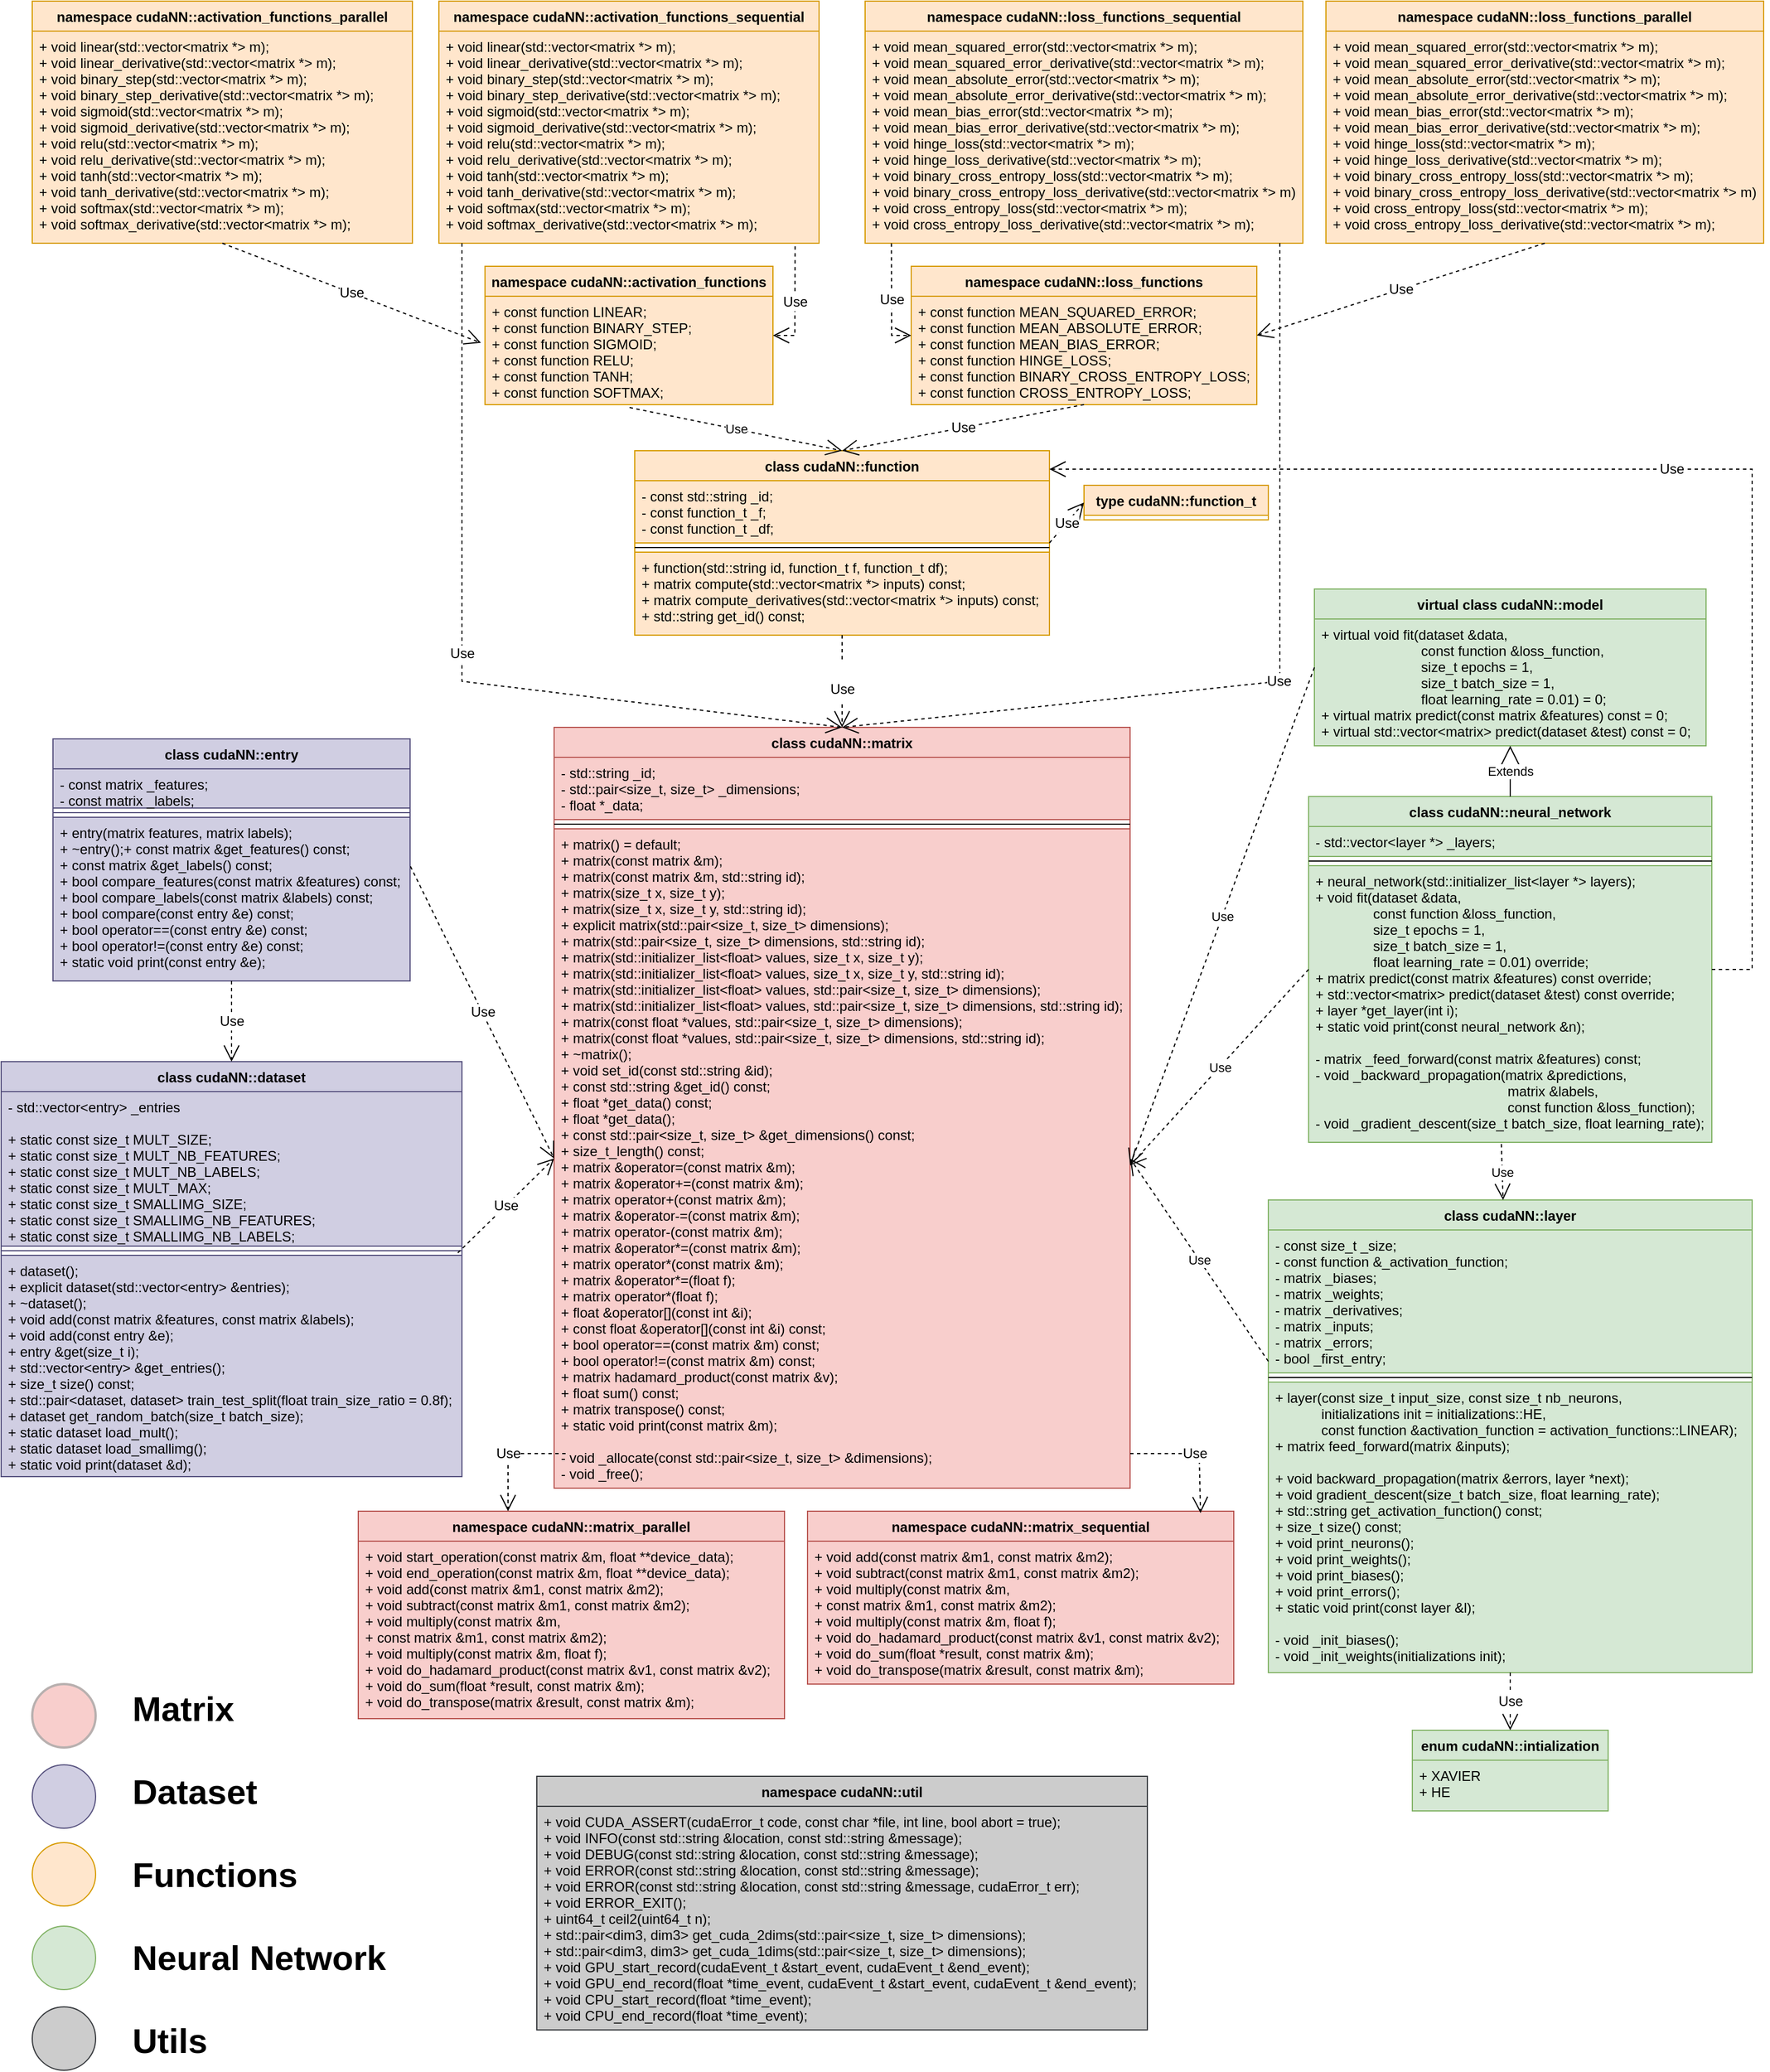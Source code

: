 <mxfile version="16.6.1" type="device"><diagram id="lW9xY2xVOV6UaGJM4TtB" name="Page-1"><mxGraphModel dx="2413" dy="2001" grid="1" gridSize="10" guides="1" tooltips="1" connect="1" arrows="1" fold="1" page="1" pageScale="1" pageWidth="827" pageHeight="1169" math="0" shadow="0"><root><mxCell id="0"/><mxCell id="1" parent="0"/><mxCell id="cubuI6TpVkCStN82LW3D-2" value="class cudaNN::matrix" style="swimlane;fontStyle=1;align=center;verticalAlign=top;childLayout=stackLayout;horizontal=1;startSize=26;horizontalStack=0;resizeParent=1;resizeParentMax=0;resizeLast=0;collapsible=1;marginBottom=0;fillColor=#f8cecc;strokeColor=#b85450;" parent="1" vertex="1"><mxGeometry x="40" y="360" width="500" height="660" as="geometry"/></mxCell><mxCell id="cubuI6TpVkCStN82LW3D-3" value="- std::string _id;&#10;- std::pair&lt;size_t, size_t&gt; _dimensions;&#10;- float *_data;" style="text;strokeColor=#b85450;fillColor=#f8cecc;align=left;verticalAlign=top;spacingLeft=4;spacingRight=4;overflow=hidden;rotatable=0;points=[[0,0.5],[1,0.5]];portConstraint=eastwest;" parent="cubuI6TpVkCStN82LW3D-2" vertex="1"><mxGeometry y="26" width="500" height="54" as="geometry"/></mxCell><mxCell id="cubuI6TpVkCStN82LW3D-4" value="" style="line;strokeWidth=1;fillColor=none;align=left;verticalAlign=middle;spacingTop=-1;spacingLeft=3;spacingRight=3;rotatable=0;labelPosition=right;points=[];portConstraint=eastwest;" parent="cubuI6TpVkCStN82LW3D-2" vertex="1"><mxGeometry y="80" width="500" height="8" as="geometry"/></mxCell><mxCell id="cubuI6TpVkCStN82LW3D-5" value="+ matrix() = default;&#10;+ matrix(const matrix &amp;m);&#10;+ matrix(const matrix &amp;m, std::string id);&#10;+ matrix(size_t x, size_t y);&#10;+ matrix(size_t x, size_t y, std::string id);&#10;+ explicit matrix(std::pair&lt;size_t, size_t&gt; dimensions);&#10;+ matrix(std::pair&lt;size_t, size_t&gt; dimensions, std::string id);&#10;+ matrix(std::initializer_list&lt;float&gt; values, size_t x, size_t y);&#10;+ matrix(std::initializer_list&lt;float&gt; values, size_t x, size_t y, std::string id);&#10;+ matrix(std::initializer_list&lt;float&gt; values, std::pair&lt;size_t, size_t&gt; dimensions);&#10;+ matrix(std::initializer_list&lt;float&gt; values, std::pair&lt;size_t, size_t&gt; dimensions, std::string id);&#10;+ matrix(const float *values, std::pair&lt;size_t, size_t&gt; dimensions);&#10;+ matrix(const float *values, std::pair&lt;size_t, size_t&gt; dimensions, std::string id);&#10;+ ~matrix();&#10;+ void set_id(const std::string &amp;id);&#10;+ const std::string &amp;get_id() const;&#10;+ float *get_data() const;&#10;+ float *get_data();&#10;+ const std::pair&lt;size_t, size_t&gt; &amp;get_dimensions() const;&#10;+ size_t_length() const;&#10;+ matrix &amp;operator=(const matrix &amp;m);&#10;+ matrix &amp;operator+=(const matrix &amp;m);&#10;+ matrix operator+(const matrix &amp;m);&#10;+ matrix &amp;operator-=(const matrix &amp;m);&#10;+ matrix operator-(const matrix &amp;m);&#10;+ matrix &amp;operator*=(const matrix &amp;m);&#10;+ matrix operator*(const matrix &amp;m);&#10;+ matrix &amp;operator*=(float f);&#10;+ matrix operator*(float f);&#10;+ float &amp;operator[](const int &amp;i);&#10;+ const float &amp;operator[](const int &amp;i) const;&#10;+ bool operator==(const matrix &amp;m) const;&#10;+ bool operator!=(const matrix &amp;m) const;&#10;+ matrix hadamard_product(const matrix &amp;v);&#10;+ float sum() const;&#10;+ matrix transpose() const;&#10;+ static void print(const matrix &amp;m);&#10;&#10;- void _allocate(const std::pair&lt;size_t, size_t&gt; &amp;dimensions);&#10;- void _free();&#10;" style="text;strokeColor=#b85450;fillColor=#f8cecc;align=left;verticalAlign=top;spacingLeft=4;spacingRight=4;overflow=hidden;rotatable=0;points=[[0,0.5],[1,0.5]];portConstraint=eastwest;" parent="cubuI6TpVkCStN82LW3D-2" vertex="1"><mxGeometry y="88" width="500" height="572" as="geometry"/></mxCell><mxCell id="cubuI6TpVkCStN82LW3D-6" value="class cudaNN::entry" style="swimlane;fontStyle=1;align=center;verticalAlign=top;childLayout=stackLayout;horizontal=1;startSize=26;horizontalStack=0;resizeParent=1;resizeParentMax=0;resizeLast=0;collapsible=1;marginBottom=0;fillColor=#d0cee2;strokeColor=#56517e;" parent="1" vertex="1"><mxGeometry x="-395" y="370" width="310" height="210" as="geometry"/></mxCell><mxCell id="cubuI6TpVkCStN82LW3D-7" value="- const matrix _features;&#10;- const matrix _labels;" style="text;strokeColor=#56517e;fillColor=#d0cee2;align=left;verticalAlign=top;spacingLeft=4;spacingRight=4;overflow=hidden;rotatable=0;points=[[0,0.5],[1,0.5]];portConstraint=eastwest;" parent="cubuI6TpVkCStN82LW3D-6" vertex="1"><mxGeometry y="26" width="310" height="34" as="geometry"/></mxCell><mxCell id="cubuI6TpVkCStN82LW3D-8" value="" style="line;strokeWidth=1;fillColor=#d0cee2;align=left;verticalAlign=middle;spacingTop=-1;spacingLeft=3;spacingRight=3;rotatable=0;labelPosition=right;points=[];portConstraint=eastwest;strokeColor=#56517e;" parent="cubuI6TpVkCStN82LW3D-6" vertex="1"><mxGeometry y="60" width="310" height="8" as="geometry"/></mxCell><mxCell id="cubuI6TpVkCStN82LW3D-9" value="+ entry(matrix features, matrix labels);&#10;+ ~entry();+ const matrix &amp;get_features() const;&#10;+ const matrix &amp;get_labels() const;&#10;+ bool compare_features(const matrix &amp;features) const;&#10;+ bool compare_labels(const matrix &amp;labels) const;&#10;+ bool compare(const entry &amp;e) const;&#10;+ bool operator==(const entry &amp;e) const;&#10;+ bool operator!=(const entry &amp;e) const;&#10;+ static void print(const entry &amp;e);&#10;" style="text;strokeColor=#56517e;fillColor=#d0cee2;align=left;verticalAlign=top;spacingLeft=4;spacingRight=4;overflow=hidden;rotatable=0;points=[[0,0.5],[1,0.5]];portConstraint=eastwest;" parent="cubuI6TpVkCStN82LW3D-6" vertex="1"><mxGeometry y="68" width="310" height="142" as="geometry"/></mxCell><mxCell id="cubuI6TpVkCStN82LW3D-10" value="class cudaNN::dataset" style="swimlane;fontStyle=1;align=center;verticalAlign=top;childLayout=stackLayout;horizontal=1;startSize=26;horizontalStack=0;resizeParent=1;resizeParentMax=0;resizeLast=0;collapsible=1;marginBottom=0;fillColor=#d0cee2;strokeColor=#56517e;" parent="1" vertex="1"><mxGeometry x="-440" y="650" width="400" height="360" as="geometry"/></mxCell><mxCell id="cubuI6TpVkCStN82LW3D-11" value="- std::vector&lt;entry&gt; _entries&#10;&#10;+ static const size_t MULT_SIZE;&#10;+ static const size_t MULT_NB_FEATURES;&#10;+ static const size_t MULT_NB_LABELS;&#10;+ static const size_t MULT_MAX;&#10;+ static const size_t SMALLIMG_SIZE;&#10;+ static const size_t SMALLIMG_NB_FEATURES;&#10;+ static const size_t SMALLIMG_NB_LABELS;" style="text;strokeColor=#56517e;fillColor=#d0cee2;align=left;verticalAlign=top;spacingLeft=4;spacingRight=4;overflow=hidden;rotatable=0;points=[[0,0.5],[1,0.5]];portConstraint=eastwest;" parent="cubuI6TpVkCStN82LW3D-10" vertex="1"><mxGeometry y="26" width="400" height="134" as="geometry"/></mxCell><mxCell id="cubuI6TpVkCStN82LW3D-12" value="" style="line;strokeWidth=1;fillColor=#d0cee2;align=left;verticalAlign=middle;spacingTop=-1;spacingLeft=3;spacingRight=3;rotatable=0;labelPosition=right;points=[];portConstraint=eastwest;strokeColor=#56517e;" parent="cubuI6TpVkCStN82LW3D-10" vertex="1"><mxGeometry y="160" width="400" height="8" as="geometry"/></mxCell><mxCell id="cubuI6TpVkCStN82LW3D-13" value="+ dataset();&#10;+ explicit dataset(std::vector&lt;entry&gt; &amp;entries);&#10;+ ~dataset();&#10;+ void add(const matrix &amp;features, const matrix &amp;labels);&#10;+ void add(const entry &amp;e);&#10;+ entry &amp;get(size_t i);&#10;+ std::vector&lt;entry&gt; &amp;get_entries();&#10;+ size_t size() const;&#10;+ std::pair&lt;dataset, dataset&gt; train_test_split(float train_size_ratio = 0.8f);&#10;+ dataset get_random_batch(size_t batch_size);&#10;+ static dataset load_mult();&#10;+ static dataset load_smallimg();&#10;+ static void print(dataset &amp;d);" style="text;strokeColor=#56517e;fillColor=#d0cee2;align=left;verticalAlign=top;spacingLeft=4;spacingRight=4;overflow=hidden;rotatable=0;points=[[0,0.5],[1,0.5]];portConstraint=eastwest;" parent="cubuI6TpVkCStN82LW3D-10" vertex="1"><mxGeometry y="168" width="400" height="192" as="geometry"/></mxCell><mxCell id="cubuI6TpVkCStN82LW3D-21" value="namespace cudaNN::matrix_parallel" style="swimlane;fontStyle=1;align=center;verticalAlign=top;childLayout=stackLayout;horizontal=1;startSize=26;horizontalStack=0;resizeParent=1;resizeParentMax=0;resizeLast=0;collapsible=1;marginBottom=0;fillColor=#f8cecc;strokeColor=#b85450;" parent="1" vertex="1"><mxGeometry x="-130" y="1040" width="370" height="180" as="geometry"/></mxCell><mxCell id="cubuI6TpVkCStN82LW3D-24" value="+ void start_operation(const matrix &amp;m, float **device_data);&#10;+ void end_operation(const matrix &amp;m, float **device_data);&#10;+ void add(const matrix &amp;m1, const matrix &amp;m2);&#10;+ void subtract(const matrix &amp;m1, const matrix &amp;m2);&#10;+ void multiply(const matrix &amp;m,&#10;+ const matrix &amp;m1, const matrix &amp;m2);&#10;+ void multiply(const matrix &amp;m, float f);&#10;+ void do_hadamard_product(const matrix &amp;v1, const matrix &amp;v2);&#10;+ void do_sum(float *result, const matrix &amp;m);&#10;+ void do_transpose(matrix &amp;result, const matrix &amp;m);" style="text;strokeColor=#b85450;fillColor=#f8cecc;align=left;verticalAlign=top;spacingLeft=4;spacingRight=4;overflow=hidden;rotatable=0;points=[[0,0.5],[1,0.5]];portConstraint=eastwest;" parent="cubuI6TpVkCStN82LW3D-21" vertex="1"><mxGeometry y="26" width="370" height="154" as="geometry"/></mxCell><mxCell id="cubuI6TpVkCStN82LW3D-25" value="namespace cudaNN::matrix_sequential" style="swimlane;fontStyle=1;align=center;verticalAlign=top;childLayout=stackLayout;horizontal=1;startSize=26;horizontalStack=0;resizeParent=1;resizeParentMax=0;resizeLast=0;collapsible=1;marginBottom=0;fillColor=#f8cecc;strokeColor=#b85450;" parent="1" vertex="1"><mxGeometry x="260" y="1040" width="370" height="150" as="geometry"/></mxCell><mxCell id="cubuI6TpVkCStN82LW3D-26" value="+ void add(const matrix &amp;m1, const matrix &amp;m2);&#10;+ void subtract(const matrix &amp;m1, const matrix &amp;m2);&#10;+ void multiply(const matrix &amp;m,&#10;+ const matrix &amp;m1, const matrix &amp;m2);&#10;+ void multiply(const matrix &amp;m, float f);&#10;+ void do_hadamard_product(const matrix &amp;v1, const matrix &amp;v2);&#10;+ void do_sum(float *result, const matrix &amp;m);&#10;+ void do_transpose(matrix &amp;result, const matrix &amp;m);" style="text;strokeColor=#b85450;fillColor=#f8cecc;align=left;verticalAlign=top;spacingLeft=4;spacingRight=4;overflow=hidden;rotatable=0;points=[[0,0.5],[1,0.5]];portConstraint=eastwest;" parent="cubuI6TpVkCStN82LW3D-25" vertex="1"><mxGeometry y="26" width="370" height="124" as="geometry"/></mxCell><mxCell id="cubuI6TpVkCStN82LW3D-30" value="class cudaNN::function" style="swimlane;fontStyle=1;align=center;verticalAlign=top;childLayout=stackLayout;horizontal=1;startSize=26;horizontalStack=0;resizeParent=1;resizeParentMax=0;resizeLast=0;collapsible=1;marginBottom=0;fillColor=#ffe6cc;strokeColor=#d79b00;" parent="1" vertex="1"><mxGeometry x="110" y="120" width="360" height="160" as="geometry"/></mxCell><mxCell id="cubuI6TpVkCStN82LW3D-31" value="- const std::string _id;&#10;- const function_t _f;&#10;- const function_t _df;" style="text;strokeColor=#d79b00;fillColor=#ffe6cc;align=left;verticalAlign=top;spacingLeft=4;spacingRight=4;overflow=hidden;rotatable=0;points=[[0,0.5],[1,0.5]];portConstraint=eastwest;" parent="cubuI6TpVkCStN82LW3D-30" vertex="1"><mxGeometry y="26" width="360" height="54" as="geometry"/></mxCell><mxCell id="cubuI6TpVkCStN82LW3D-32" value="" style="line;strokeWidth=1;fillColor=none;align=left;verticalAlign=middle;spacingTop=-1;spacingLeft=3;spacingRight=3;rotatable=0;labelPosition=right;points=[];portConstraint=eastwest;" parent="cubuI6TpVkCStN82LW3D-30" vertex="1"><mxGeometry y="80" width="360" height="8" as="geometry"/></mxCell><mxCell id="cubuI6TpVkCStN82LW3D-33" value="+ function(std::string id, function_t f, function_t df);&#10;+ matrix compute(std::vector&lt;matrix *&gt; inputs) const;&#10;+ matrix compute_derivatives(std::vector&lt;matrix *&gt; inputs) const;&#10;+ std::string get_id() const;&#10;" style="text;strokeColor=#d79b00;fillColor=#ffe6cc;align=left;verticalAlign=top;spacingLeft=4;spacingRight=4;overflow=hidden;rotatable=0;points=[[0,0.5],[1,0.5]];portConstraint=eastwest;" parent="cubuI6TpVkCStN82LW3D-30" vertex="1"><mxGeometry y="88" width="360" height="72" as="geometry"/></mxCell><mxCell id="cubuI6TpVkCStN82LW3D-34" value="type cudaNN::function_t" style="swimlane;fontStyle=1;align=center;verticalAlign=top;childLayout=stackLayout;horizontal=1;startSize=26;horizontalStack=0;resizeParent=1;resizeParentMax=0;resizeLast=0;collapsible=1;marginBottom=0;fillColor=#ffe6cc;strokeColor=#d79b00;" parent="1" vertex="1"><mxGeometry x="500" y="150" width="160" height="30" as="geometry"/></mxCell><mxCell id="cubuI6TpVkCStN82LW3D-39" value="namespace cudaNN::loss_functions" style="swimlane;fontStyle=1;align=center;verticalAlign=top;childLayout=stackLayout;horizontal=1;startSize=26;horizontalStack=0;resizeParent=1;resizeParentMax=0;resizeLast=0;collapsible=1;marginBottom=0;fillColor=#ffe6cc;strokeColor=#d79b00;" parent="1" vertex="1"><mxGeometry x="350" y="-40" width="300" height="120" as="geometry"/></mxCell><mxCell id="cubuI6TpVkCStN82LW3D-42" value="+ const function MEAN_SQUARED_ERROR;&#10;+ const function MEAN_ABSOLUTE_ERROR;&#10;+ const function MEAN_BIAS_ERROR;&#10;+ const function HINGE_LOSS;&#10;+ const function BINARY_CROSS_ENTROPY_LOSS;&#10;+ const function CROSS_ENTROPY_LOSS;" style="text;strokeColor=#d79b00;fillColor=#ffe6cc;align=left;verticalAlign=top;spacingLeft=4;spacingRight=4;overflow=hidden;rotatable=0;points=[[0,0.5],[1,0.5]];portConstraint=eastwest;" parent="cubuI6TpVkCStN82LW3D-39" vertex="1"><mxGeometry y="26" width="300" height="94" as="geometry"/></mxCell><mxCell id="cubuI6TpVkCStN82LW3D-43" value="namespace cudaNN::loss_functions_sequential" style="swimlane;fontStyle=1;align=center;verticalAlign=top;childLayout=stackLayout;horizontal=1;startSize=26;horizontalStack=0;resizeParent=1;resizeParentMax=0;resizeLast=0;collapsible=1;marginBottom=0;fillColor=#ffe6cc;strokeColor=#d79b00;" parent="1" vertex="1"><mxGeometry x="310" y="-270" width="380" height="210" as="geometry"/></mxCell><mxCell id="cubuI6TpVkCStN82LW3D-44" value="+ void mean_squared_error(std::vector&lt;matrix *&gt; m);&#10;+ void mean_squared_error_derivative(std::vector&lt;matrix *&gt; m);&#10;+ void mean_absolute_error(std::vector&lt;matrix *&gt; m);&#10;+ void mean_absolute_error_derivative(std::vector&lt;matrix *&gt; m);&#10;+ void mean_bias_error(std::vector&lt;matrix *&gt; m);&#10;+ void mean_bias_error_derivative(std::vector&lt;matrix *&gt; m);&#10;+ void hinge_loss(std::vector&lt;matrix *&gt; m);&#10;+ void hinge_loss_derivative(std::vector&lt;matrix *&gt; m);&#10;+ void binary_cross_entropy_loss(std::vector&lt;matrix *&gt; m);&#10;+ void binary_cross_entropy_loss_derivative(std::vector&lt;matrix *&gt; m);&#10;+ void cross_entropy_loss(std::vector&lt;matrix *&gt; m);&#10;+ void cross_entropy_loss_derivative(std::vector&lt;matrix *&gt; m);" style="text;strokeColor=#d79b00;fillColor=#ffe6cc;align=left;verticalAlign=top;spacingLeft=4;spacingRight=4;overflow=hidden;rotatable=0;points=[[0,0.5],[1,0.5]];portConstraint=eastwest;" parent="cubuI6TpVkCStN82LW3D-43" vertex="1"><mxGeometry y="26" width="380" height="184" as="geometry"/></mxCell><mxCell id="cubuI6TpVkCStN82LW3D-45" value="namespace cudaNN::loss_functions_parallel" style="swimlane;fontStyle=1;align=center;verticalAlign=top;childLayout=stackLayout;horizontal=1;startSize=26;horizontalStack=0;resizeParent=1;resizeParentMax=0;resizeLast=0;collapsible=1;marginBottom=0;fillColor=#ffe6cc;strokeColor=#d79b00;" parent="1" vertex="1"><mxGeometry x="710" y="-270" width="380" height="210" as="geometry"/></mxCell><mxCell id="cubuI6TpVkCStN82LW3D-46" value="+ void mean_squared_error(std::vector&lt;matrix *&gt; m);&#10;+ void mean_squared_error_derivative(std::vector&lt;matrix *&gt; m);&#10;+ void mean_absolute_error(std::vector&lt;matrix *&gt; m);&#10;+ void mean_absolute_error_derivative(std::vector&lt;matrix *&gt; m);&#10;+ void mean_bias_error(std::vector&lt;matrix *&gt; m);&#10;+ void mean_bias_error_derivative(std::vector&lt;matrix *&gt; m);&#10;+ void hinge_loss(std::vector&lt;matrix *&gt; m);&#10;+ void hinge_loss_derivative(std::vector&lt;matrix *&gt; m);&#10;+ void binary_cross_entropy_loss(std::vector&lt;matrix *&gt; m);&#10;+ void binary_cross_entropy_loss_derivative(std::vector&lt;matrix *&gt; m);&#10;+ void cross_entropy_loss(std::vector&lt;matrix *&gt; m);&#10;+ void cross_entropy_loss_derivative(std::vector&lt;matrix *&gt; m);" style="text;strokeColor=#d79b00;fillColor=#ffe6cc;align=left;verticalAlign=top;spacingLeft=4;spacingRight=4;overflow=hidden;rotatable=0;points=[[0,0.5],[1,0.5]];portConstraint=eastwest;" parent="cubuI6TpVkCStN82LW3D-45" vertex="1"><mxGeometry y="26" width="380" height="184" as="geometry"/></mxCell><mxCell id="cubuI6TpVkCStN82LW3D-47" value="namespace cudaNN::activation_functions" style="swimlane;fontStyle=1;align=center;verticalAlign=top;childLayout=stackLayout;horizontal=1;startSize=26;horizontalStack=0;resizeParent=1;resizeParentMax=0;resizeLast=0;collapsible=1;marginBottom=0;fillColor=#ffe6cc;strokeColor=#d79b00;" parent="1" vertex="1"><mxGeometry x="-20" y="-40" width="250" height="120" as="geometry"/></mxCell><mxCell id="cubuI6TpVkCStN82LW3D-50" value="+ const function LINEAR;&#10;+ const function BINARY_STEP;&#10;+ const function SIGMOID;&#10;+ const function RELU;&#10;+ const function TANH;&#10;+ const function SOFTMAX;" style="text;strokeColor=#d79b00;fillColor=#ffe6cc;align=left;verticalAlign=top;spacingLeft=4;spacingRight=4;overflow=hidden;rotatable=0;points=[[0,0.5],[1,0.5]];portConstraint=eastwest;" parent="cubuI6TpVkCStN82LW3D-47" vertex="1"><mxGeometry y="26" width="250" height="94" as="geometry"/></mxCell><mxCell id="cubuI6TpVkCStN82LW3D-55" value="namespace cudaNN::activation_functions_sequential" style="swimlane;fontStyle=1;align=center;verticalAlign=top;childLayout=stackLayout;horizontal=1;startSize=26;horizontalStack=0;resizeParent=1;resizeParentMax=0;resizeLast=0;collapsible=1;marginBottom=0;fillColor=#ffe6cc;strokeColor=#d79b00;" parent="1" vertex="1"><mxGeometry x="-60" y="-270" width="330" height="210" as="geometry"/></mxCell><mxCell id="cubuI6TpVkCStN82LW3D-56" value="+ void linear(std::vector&lt;matrix *&gt; m);&#10;+ void linear_derivative(std::vector&lt;matrix *&gt; m);&#10;+ void binary_step(std::vector&lt;matrix *&gt; m);&#10;+ void binary_step_derivative(std::vector&lt;matrix *&gt; m);&#10;+ void sigmoid(std::vector&lt;matrix *&gt; m);&#10;+ void sigmoid_derivative(std::vector&lt;matrix *&gt; m);&#10;+ void relu(std::vector&lt;matrix *&gt; m);&#10;+ void relu_derivative(std::vector&lt;matrix *&gt; m);&#10;+ void tanh(std::vector&lt;matrix *&gt; m);&#10;+ void tanh_derivative(std::vector&lt;matrix *&gt; m);&#10;+ void softmax(std::vector&lt;matrix *&gt; m);&#10;+ void softmax_derivative(std::vector&lt;matrix *&gt; m);" style="text;strokeColor=#d79b00;fillColor=#ffe6cc;align=left;verticalAlign=top;spacingLeft=4;spacingRight=4;overflow=hidden;rotatable=0;points=[[0,0.5],[1,0.5]];portConstraint=eastwest;" parent="cubuI6TpVkCStN82LW3D-55" vertex="1"><mxGeometry y="26" width="330" height="184" as="geometry"/></mxCell><mxCell id="cubuI6TpVkCStN82LW3D-57" value="namespace cudaNN::activation_functions_parallel" style="swimlane;fontStyle=1;align=center;verticalAlign=top;childLayout=stackLayout;horizontal=1;startSize=26;horizontalStack=0;resizeParent=1;resizeParentMax=0;resizeLast=0;collapsible=1;marginBottom=0;fillColor=#ffe6cc;strokeColor=#d79b00;" parent="1" vertex="1"><mxGeometry x="-413" y="-270" width="330" height="210" as="geometry"/></mxCell><mxCell id="cubuI6TpVkCStN82LW3D-58" value="+ void linear(std::vector&lt;matrix *&gt; m);&#10;+ void linear_derivative(std::vector&lt;matrix *&gt; m);&#10;+ void binary_step(std::vector&lt;matrix *&gt; m);&#10;+ void binary_step_derivative(std::vector&lt;matrix *&gt; m);&#10;+ void sigmoid(std::vector&lt;matrix *&gt; m);&#10;+ void sigmoid_derivative(std::vector&lt;matrix *&gt; m);&#10;+ void relu(std::vector&lt;matrix *&gt; m);&#10;+ void relu_derivative(std::vector&lt;matrix *&gt; m);&#10;+ void tanh(std::vector&lt;matrix *&gt; m);&#10;+ void tanh_derivative(std::vector&lt;matrix *&gt; m);&#10;+ void softmax(std::vector&lt;matrix *&gt; m);&#10;+ void softmax_derivative(std::vector&lt;matrix *&gt; m);" style="text;strokeColor=#d79b00;fillColor=#ffe6cc;align=left;verticalAlign=top;spacingLeft=4;spacingRight=4;overflow=hidden;rotatable=0;points=[[0,0.5],[1,0.5]];portConstraint=eastwest;" parent="cubuI6TpVkCStN82LW3D-57" vertex="1"><mxGeometry y="26" width="330" height="184" as="geometry"/></mxCell><mxCell id="cubuI6TpVkCStN82LW3D-59" value="virtual class cudaNN::model" style="swimlane;fontStyle=1;align=center;verticalAlign=top;childLayout=stackLayout;horizontal=1;startSize=26;horizontalStack=0;resizeParent=1;resizeParentMax=0;resizeLast=0;collapsible=1;marginBottom=0;fillColor=#d5e8d4;strokeColor=#82b366;" parent="1" vertex="1"><mxGeometry x="700" y="240" width="340" height="136" as="geometry"/></mxCell><mxCell id="cubuI6TpVkCStN82LW3D-62" value="+ virtual void fit(dataset &amp;data,&#10;                          const function &amp;loss_function,&#10;                          size_t epochs = 1,&#10;                          size_t batch_size = 1,&#10;                          float learning_rate = 0.01) = 0;&#10;+ virtual matrix predict(const matrix &amp;features) const = 0;&#10;+ virtual std::vector&lt;matrix&gt; predict(dataset &amp;test) const = 0;" style="text;strokeColor=#82b366;fillColor=#d5e8d4;align=left;verticalAlign=top;spacingLeft=4;spacingRight=4;overflow=hidden;rotatable=0;points=[[0,0.5],[1,0.5]];portConstraint=eastwest;" parent="cubuI6TpVkCStN82LW3D-59" vertex="1"><mxGeometry y="26" width="340" height="110" as="geometry"/></mxCell><mxCell id="cubuI6TpVkCStN82LW3D-63" value="class cudaNN::neural_network" style="swimlane;fontStyle=1;align=center;verticalAlign=top;childLayout=stackLayout;horizontal=1;startSize=26;horizontalStack=0;resizeParent=1;resizeParentMax=0;resizeLast=0;collapsible=1;marginBottom=0;fillColor=#d5e8d4;strokeColor=#82b366;" parent="1" vertex="1"><mxGeometry x="695" y="420" width="350" height="300" as="geometry"/></mxCell><mxCell id="cubuI6TpVkCStN82LW3D-64" value="- std::vector&lt;layer *&gt; _layers;" style="text;strokeColor=#82b366;fillColor=#d5e8d4;align=left;verticalAlign=top;spacingLeft=4;spacingRight=4;overflow=hidden;rotatable=0;points=[[0,0.5],[1,0.5]];portConstraint=eastwest;" parent="cubuI6TpVkCStN82LW3D-63" vertex="1"><mxGeometry y="26" width="350" height="26" as="geometry"/></mxCell><mxCell id="cubuI6TpVkCStN82LW3D-65" value="" style="line;strokeWidth=1;fillColor=none;align=left;verticalAlign=middle;spacingTop=-1;spacingLeft=3;spacingRight=3;rotatable=0;labelPosition=right;points=[];portConstraint=eastwest;" parent="cubuI6TpVkCStN82LW3D-63" vertex="1"><mxGeometry y="52" width="350" height="8" as="geometry"/></mxCell><mxCell id="cubuI6TpVkCStN82LW3D-66" value="+ neural_network(std::initializer_list&lt;layer *&gt; layers);&#10;+ void fit(dataset &amp;data,&#10;               const function &amp;loss_function,&#10;               size_t epochs = 1,&#10;               size_t batch_size = 1,&#10;               float learning_rate = 0.01) override;&#10;+ matrix predict(const matrix &amp;features) const override;&#10;+ std::vector&lt;matrix&gt; predict(dataset &amp;test) const override;&#10;+ layer *get_layer(int i);&#10;+ static void print(const neural_network &amp;n);&#10;&#10;- matrix _feed_forward(const matrix &amp;features) const;&#10;- void _backward_propagation(matrix &amp;predictions,&#10;                                                  matrix &amp;labels,&#10;                                                  const function &amp;loss_function);&#10;- void _gradient_descent(size_t batch_size, float learning_rate);&#10;&#10;" style="text;strokeColor=#82b366;fillColor=#d5e8d4;align=left;verticalAlign=top;spacingLeft=4;spacingRight=4;overflow=hidden;rotatable=0;points=[[0,0.5],[1,0.5]];portConstraint=eastwest;" parent="cubuI6TpVkCStN82LW3D-63" vertex="1"><mxGeometry y="60" width="350" height="240" as="geometry"/></mxCell><mxCell id="cubuI6TpVkCStN82LW3D-67" value="enum cudaNN::intialization" style="swimlane;fontStyle=1;align=center;verticalAlign=top;childLayout=stackLayout;horizontal=1;startSize=26;horizontalStack=0;resizeParent=1;resizeParentMax=0;resizeLast=0;collapsible=1;marginBottom=0;fillColor=#d5e8d4;strokeColor=#82b366;" parent="1" vertex="1"><mxGeometry x="785" y="1230" width="170" height="70" as="geometry"/></mxCell><mxCell id="cubuI6TpVkCStN82LW3D-68" value="+ XAVIER&#10;+ HE" style="text;strokeColor=#82b366;fillColor=#d5e8d4;align=left;verticalAlign=top;spacingLeft=4;spacingRight=4;overflow=hidden;rotatable=0;points=[[0,0.5],[1,0.5]];portConstraint=eastwest;" parent="cubuI6TpVkCStN82LW3D-67" vertex="1"><mxGeometry y="26" width="170" height="44" as="geometry"/></mxCell><mxCell id="cubuI6TpVkCStN82LW3D-71" value="class cudaNN::layer" style="swimlane;fontStyle=1;align=center;verticalAlign=top;childLayout=stackLayout;horizontal=1;startSize=26;horizontalStack=0;resizeParent=1;resizeParentMax=0;resizeLast=0;collapsible=1;marginBottom=0;fillColor=#d5e8d4;strokeColor=#82b366;" parent="1" vertex="1"><mxGeometry x="660" y="770" width="420" height="410" as="geometry"/></mxCell><mxCell id="cubuI6TpVkCStN82LW3D-72" value="- const size_t _size;&#10;- const function &amp;_activation_function;&#10;- matrix _biases;&#10;- matrix _weights;&#10;- matrix _derivatives;&#10;- matrix _inputs;&#10;- matrix _errors;&#10;- bool _first_entry;" style="text;strokeColor=#82b366;fillColor=#d5e8d4;align=left;verticalAlign=top;spacingLeft=4;spacingRight=4;overflow=hidden;rotatable=0;points=[[0,0.5],[1,0.5]];portConstraint=eastwest;" parent="cubuI6TpVkCStN82LW3D-71" vertex="1"><mxGeometry y="26" width="420" height="124" as="geometry"/></mxCell><mxCell id="cubuI6TpVkCStN82LW3D-73" value="" style="line;strokeWidth=1;fillColor=none;align=left;verticalAlign=middle;spacingTop=-1;spacingLeft=3;spacingRight=3;rotatable=0;labelPosition=right;points=[];portConstraint=eastwest;" parent="cubuI6TpVkCStN82LW3D-71" vertex="1"><mxGeometry y="150" width="420" height="8" as="geometry"/></mxCell><mxCell id="cubuI6TpVkCStN82LW3D-74" value="+ layer(const size_t input_size, const size_t nb_neurons,&#10;            initializations init = initializations::HE,&#10;            const function &amp;activation_function = activation_functions::LINEAR);&#10;+ matrix feed_forward(matrix &amp;inputs);&#10;&#10;+ void backward_propagation(matrix &amp;errors, layer *next);&#10;+ void gradient_descent(size_t batch_size, float learning_rate);&#10;+ std::string get_activation_function() const;&#10;+ size_t size() const;&#10;+ void print_neurons();&#10;+ void print_weights();&#10;+ void print_biases();&#10;+ void print_errors();&#10;+ static void print(const layer &amp;l);&#10;            &#10;- void _init_biases();&#10;- void _init_weights(initializations init);" style="text;strokeColor=#82b366;fillColor=#d5e8d4;align=left;verticalAlign=top;spacingLeft=4;spacingRight=4;overflow=hidden;rotatable=0;points=[[0,0.5],[1,0.5]];portConstraint=eastwest;" parent="cubuI6TpVkCStN82LW3D-71" vertex="1"><mxGeometry y="158" width="420" height="252" as="geometry"/></mxCell><mxCell id="cubuI6TpVkCStN82LW3D-75" value="namespace cudaNN::util" style="swimlane;fontStyle=1;align=center;verticalAlign=top;childLayout=stackLayout;horizontal=1;startSize=26;horizontalStack=0;resizeParent=1;resizeParentMax=0;resizeLast=0;collapsible=1;marginBottom=0;fillColor=#CCCCCC;strokeColor=#36393d;" parent="1" vertex="1"><mxGeometry x="25" y="1270" width="530" height="220" as="geometry"/></mxCell><mxCell id="cubuI6TpVkCStN82LW3D-78" value="+ void CUDA_ASSERT(cudaError_t code, const char *file, int line, bool abort = true);&#10;+ void INFO(const std::string &amp;location, const std::string &amp;message);&#10;+ void DEBUG(const std::string &amp;location, const std::string &amp;message);&#10;+ void ERROR(const std::string &amp;location, const std::string &amp;message);&#10;+ void ERROR(const std::string &amp;location, const std::string &amp;message, cudaError_t err);&#10;+ void ERROR_EXIT();&#10;+ uint64_t ceil2(uint64_t n);&#10;+ std::pair&lt;dim3, dim3&gt; get_cuda_2dims(std::pair&lt;size_t, size_t&gt; dimensions);&#10;+ std::pair&lt;dim3, dim3&gt; get_cuda_1dims(std::pair&lt;size_t, size_t&gt; dimensions);&#10;+ void GPU_start_record(cudaEvent_t &amp;start_event, cudaEvent_t &amp;end_event);&#10;+ void GPU_end_record(float *time_event, cudaEvent_t &amp;start_event, cudaEvent_t &amp;end_event);&#10;+ void CPU_start_record(float *time_event);&#10;+ void CPU_end_record(float *time_event);" style="text;strokeColor=#36393d;fillColor=#CCCCCC;align=left;verticalAlign=top;spacingLeft=4;spacingRight=4;overflow=hidden;rotatable=0;points=[[0,0.5],[1,0.5]];portConstraint=eastwest;" parent="cubuI6TpVkCStN82LW3D-75" vertex="1"><mxGeometry y="26" width="530" height="194" as="geometry"/></mxCell><mxCell id="cubuI6TpVkCStN82LW3D-85" value="Use" style="endArrow=open;endSize=12;dashed=1;html=1;rounded=0;exitX=0;exitY=0.5;exitDx=0;exitDy=0;" parent="1" source="cubuI6TpVkCStN82LW3D-59" edge="1"><mxGeometry width="160" relative="1" as="geometry"><mxPoint x="420" y="260" as="sourcePoint"/><mxPoint x="540" y="740" as="targetPoint"/></mxGeometry></mxCell><mxCell id="cubuI6TpVkCStN82LW3D-86" value="Use" style="endArrow=open;endSize=12;dashed=1;html=1;rounded=0;exitX=0;exitY=0.5;exitDx=0;exitDy=0;" parent="1" source="cubuI6TpVkCStN82LW3D-63" edge="1"><mxGeometry width="160" relative="1" as="geometry"><mxPoint x="1160" y="510" as="sourcePoint"/><mxPoint x="540" y="740" as="targetPoint"/></mxGeometry></mxCell><mxCell id="cubuI6TpVkCStN82LW3D-87" value="Use" style="endArrow=open;endSize=12;dashed=1;html=1;rounded=0;entryX=1;entryY=0.5;entryDx=0;entryDy=0;" parent="1" edge="1" target="cubuI6TpVkCStN82LW3D-5"><mxGeometry width="160" relative="1" as="geometry"><mxPoint x="660" y="910" as="sourcePoint"/><mxPoint x="570" y="810" as="targetPoint"/></mxGeometry></mxCell><mxCell id="cubuI6TpVkCStN82LW3D-89" value="Use" style="endArrow=open;endSize=12;dashed=1;html=1;rounded=0;exitX=0.478;exitY=1.006;exitDx=0;exitDy=0;exitPerimeter=0;" parent="1" source="cubuI6TpVkCStN82LW3D-66" target="cubuI6TpVkCStN82LW3D-71" edge="1"><mxGeometry width="160" relative="1" as="geometry"><mxPoint x="1100" y="630" as="sourcePoint"/><mxPoint x="1260" y="630" as="targetPoint"/></mxGeometry></mxCell><mxCell id="cubuI6TpVkCStN82LW3D-90" value="Extends" style="endArrow=block;endSize=16;endFill=0;html=1;rounded=0;exitX=0.5;exitY=0;exitDx=0;exitDy=0;" parent="1" source="cubuI6TpVkCStN82LW3D-63" edge="1" target="cubuI6TpVkCStN82LW3D-62"><mxGeometry width="160" relative="1" as="geometry"><mxPoint x="1030" y="580" as="sourcePoint"/><mxPoint x="830" y="490" as="targetPoint"/></mxGeometry></mxCell><mxCell id="cubuI6TpVkCStN82LW3D-92" value="Use" style="endArrow=open;endSize=12;dashed=1;html=1;rounded=0;exitX=0.502;exitY=1.027;exitDx=0;exitDy=0;exitPerimeter=0;entryX=0.5;entryY=0;entryDx=0;entryDy=0;fillColor=#ffe6cc;strokeColor=#000000;" parent="1" source="cubuI6TpVkCStN82LW3D-50" target="cubuI6TpVkCStN82LW3D-30" edge="1"><mxGeometry width="160" relative="1" as="geometry"><mxPoint x="510" y="50" as="sourcePoint"/><mxPoint x="670" y="50" as="targetPoint"/></mxGeometry></mxCell><mxCell id="C5JLOT-KFfH80smvqQWu-1" value="&lt;font style=&quot;font-size: 30px&quot;&gt;&lt;b&gt;Matrix&lt;br&gt;&lt;br&gt;Dataset&lt;br&gt;&lt;br&gt;Functions&lt;br&gt;&lt;br&gt;Neural Network&lt;br&gt;&lt;br&gt;Utils&lt;/b&gt;&lt;/font&gt;" style="text;html=1;strokeColor=none;fillColor=none;align=left;verticalAlign=middle;whiteSpace=wrap;rounded=0;fontSize=16;" vertex="1" parent="1"><mxGeometry x="-328" y="1250" width="353" height="210" as="geometry"/></mxCell><mxCell id="C5JLOT-KFfH80smvqQWu-2" value="" style="ellipse;whiteSpace=wrap;html=1;aspect=fixed;fontSize=30;fillColor=#f8cecc;strokeColor=#B8B0AF;strokeWidth=2;" vertex="1" parent="1"><mxGeometry x="-413" y="1190" width="55" height="55" as="geometry"/></mxCell><mxCell id="C5JLOT-KFfH80smvqQWu-3" value="" style="ellipse;whiteSpace=wrap;html=1;aspect=fixed;fontSize=30;fillColor=#d0cee2;strokeColor=#56517e;" vertex="1" parent="1"><mxGeometry x="-413" y="1260" width="55" height="55" as="geometry"/></mxCell><mxCell id="C5JLOT-KFfH80smvqQWu-4" value="" style="ellipse;whiteSpace=wrap;html=1;aspect=fixed;fontSize=30;fillColor=#ffe6cc;strokeColor=#d79b00;" vertex="1" parent="1"><mxGeometry x="-413" y="1327.5" width="55" height="55" as="geometry"/></mxCell><mxCell id="C5JLOT-KFfH80smvqQWu-5" value="" style="ellipse;whiteSpace=wrap;html=1;aspect=fixed;fontSize=30;fillColor=#d5e8d4;strokeColor=#82b366;" vertex="1" parent="1"><mxGeometry x="-413" y="1400" width="55" height="55" as="geometry"/></mxCell><mxCell id="C5JLOT-KFfH80smvqQWu-6" value="" style="ellipse;whiteSpace=wrap;html=1;aspect=fixed;fontSize=30;fillColor=#CCCCCC;strokeColor=#36393d;" vertex="1" parent="1"><mxGeometry x="-413" y="1470" width="55" height="55" as="geometry"/></mxCell><mxCell id="C5JLOT-KFfH80smvqQWu-7" value="&lt;font style=&quot;font-size: 12px&quot;&gt;Use&lt;/font&gt;" style="endArrow=open;endSize=12;dashed=1;html=1;rounded=0;fontSize=30;fontColor=#000000;exitX=0.5;exitY=1;exitDx=0;exitDy=0;" edge="1" parent="1" source="cubuI6TpVkCStN82LW3D-30" target="cubuI6TpVkCStN82LW3D-2"><mxGeometry width="160" relative="1" as="geometry"><mxPoint x="230" y="370" as="sourcePoint"/><mxPoint x="390" y="370" as="targetPoint"/></mxGeometry></mxCell><mxCell id="C5JLOT-KFfH80smvqQWu-10" value="Use" style="endArrow=open;endSize=12;dashed=1;html=1;rounded=0;fontSize=12;fontColor=#000000;exitX=0.5;exitY=1;exitDx=0;exitDy=0;entryX=0.5;entryY=0;entryDx=0;entryDy=0;" edge="1" parent="1" source="cubuI6TpVkCStN82LW3D-39" target="cubuI6TpVkCStN82LW3D-30"><mxGeometry width="160" relative="1" as="geometry"><mxPoint x="550" y="120" as="sourcePoint"/><mxPoint x="710" y="120" as="targetPoint"/></mxGeometry></mxCell><mxCell id="C5JLOT-KFfH80smvqQWu-11" value="Use" style="endArrow=open;endSize=12;dashed=1;html=1;rounded=0;fontSize=12;fontColor=#000000;strokeColor=#000000;exitX=1;exitY=0.5;exitDx=0;exitDy=0;entryX=0;entryY=0.5;entryDx=0;entryDy=0;" edge="1" parent="1" source="cubuI6TpVkCStN82LW3D-30" target="cubuI6TpVkCStN82LW3D-34"><mxGeometry width="160" relative="1" as="geometry"><mxPoint x="330" y="100" as="sourcePoint"/><mxPoint x="490" y="100" as="targetPoint"/></mxGeometry></mxCell><mxCell id="C5JLOT-KFfH80smvqQWu-12" value="Use" style="endArrow=open;endSize=12;dashed=1;html=1;rounded=0;fontSize=12;fontColor=#000000;strokeColor=#000000;exitX=0.5;exitY=1;exitDx=0;exitDy=0;entryX=-0.014;entryY=0.43;entryDx=0;entryDy=0;entryPerimeter=0;" edge="1" parent="1" source="cubuI6TpVkCStN82LW3D-57" target="cubuI6TpVkCStN82LW3D-50"><mxGeometry width="160" relative="1" as="geometry"><mxPoint x="-290" y="50" as="sourcePoint"/><mxPoint x="-130" y="50" as="targetPoint"/></mxGeometry></mxCell><mxCell id="C5JLOT-KFfH80smvqQWu-13" value="Use" style="endArrow=open;endSize=12;dashed=1;html=1;rounded=0;fontSize=12;fontColor=#000000;strokeColor=#000000;exitX=0.937;exitY=1.014;exitDx=0;exitDy=0;exitPerimeter=0;" edge="1" parent="1" source="cubuI6TpVkCStN82LW3D-56"><mxGeometry width="160" relative="1" as="geometry"><mxPoint x="210" y="-60" as="sourcePoint"/><mxPoint x="230" y="20" as="targetPoint"/><Array as="points"><mxPoint x="249" y="20"/></Array></mxGeometry></mxCell><mxCell id="C5JLOT-KFfH80smvqQWu-14" value="Use" style="endArrow=open;endSize=12;dashed=1;html=1;rounded=0;fontSize=12;fontColor=#000000;strokeColor=#000000;exitX=0.5;exitY=1;exitDx=0;exitDy=0;entryX=1;entryY=0.5;entryDx=0;entryDy=0;" edge="1" parent="1" source="cubuI6TpVkCStN82LW3D-45" target="cubuI6TpVkCStN82LW3D-39"><mxGeometry width="160" relative="1" as="geometry"><mxPoint x="860" y="30" as="sourcePoint"/><mxPoint x="1020" y="30" as="targetPoint"/></mxGeometry></mxCell><mxCell id="C5JLOT-KFfH80smvqQWu-15" value="Use" style="endArrow=open;endSize=12;dashed=1;html=1;rounded=0;fontSize=12;fontColor=#000000;strokeColor=#000000;exitX=0.06;exitY=1.001;exitDx=0;exitDy=0;exitPerimeter=0;entryX=0;entryY=0.5;entryDx=0;entryDy=0;" edge="1" parent="1" source="cubuI6TpVkCStN82LW3D-44" target="cubuI6TpVkCStN82LW3D-39"><mxGeometry width="160" relative="1" as="geometry"><mxPoint x="290" y="20" as="sourcePoint"/><mxPoint x="350" y="100" as="targetPoint"/><Array as="points"><mxPoint x="333" y="20"/></Array></mxGeometry></mxCell><mxCell id="C5JLOT-KFfH80smvqQWu-16" value="Use" style="endArrow=open;endSize=12;dashed=1;html=1;rounded=0;fontSize=12;fontColor=#000000;strokeColor=#000000;exitX=1.001;exitY=0.3;exitDx=0;exitDy=0;exitPerimeter=0;entryX=0;entryY=0.5;entryDx=0;entryDy=0;" edge="1" parent="1" source="cubuI6TpVkCStN82LW3D-9" target="cubuI6TpVkCStN82LW3D-5"><mxGeometry width="160" relative="1" as="geometry"><mxPoint x="-80" y="570" as="sourcePoint"/><mxPoint x="80" y="570" as="targetPoint"/></mxGeometry></mxCell><mxCell id="C5JLOT-KFfH80smvqQWu-19" value="Use" style="endArrow=open;endSize=12;dashed=1;html=1;rounded=0;fontSize=12;fontColor=#000000;strokeColor=#000000;exitX=0.5;exitY=1;exitDx=0;exitDy=0;entryX=0.5;entryY=0;entryDx=0;entryDy=0;" edge="1" parent="1" source="cubuI6TpVkCStN82LW3D-6" target="cubuI6TpVkCStN82LW3D-10"><mxGeometry width="160" relative="1" as="geometry"><mxPoint x="-520" y="720" as="sourcePoint"/><mxPoint x="-360" y="720" as="targetPoint"/></mxGeometry></mxCell><mxCell id="C5JLOT-KFfH80smvqQWu-17" value="Use" style="endArrow=open;endSize=12;dashed=1;html=1;rounded=0;fontSize=12;fontColor=#000000;strokeColor=#000000;exitX=0.991;exitY=-0.011;exitDx=0;exitDy=0;exitPerimeter=0;entryX=0;entryY=0.5;entryDx=0;entryDy=0;" edge="1" parent="1" source="cubuI6TpVkCStN82LW3D-13" target="cubuI6TpVkCStN82LW3D-5"><mxGeometry width="160" relative="1" as="geometry"><mxPoint x="-10" y="800" as="sourcePoint"/><mxPoint x="40" y="750" as="targetPoint"/></mxGeometry></mxCell><mxCell id="C5JLOT-KFfH80smvqQWu-20" value="Use" style="endArrow=open;endSize=12;dashed=1;html=1;rounded=0;fontSize=12;fontColor=#000000;strokeColor=#000000;entryX=0.922;entryY=0.011;entryDx=0;entryDy=0;entryPerimeter=0;" edge="1" parent="1" target="cubuI6TpVkCStN82LW3D-25"><mxGeometry width="160" relative="1" as="geometry"><mxPoint x="540" y="990" as="sourcePoint"/><mxPoint x="600" y="1030" as="targetPoint"/><Array as="points"><mxPoint x="600" y="990"/></Array></mxGeometry></mxCell><mxCell id="C5JLOT-KFfH80smvqQWu-21" value="Use" style="endArrow=open;endSize=12;dashed=1;html=1;rounded=0;fontSize=12;fontColor=#000000;strokeColor=#000000;exitX=0.5;exitY=1;exitDx=0;exitDy=0;entryX=0.5;entryY=0;entryDx=0;entryDy=0;" edge="1" parent="1" source="cubuI6TpVkCStN82LW3D-71" target="cubuI6TpVkCStN82LW3D-67"><mxGeometry width="160" relative="1" as="geometry"><mxPoint x="700" y="1230" as="sourcePoint"/><mxPoint x="680" y="1190" as="targetPoint"/></mxGeometry></mxCell><mxCell id="C5JLOT-KFfH80smvqQWu-22" value="Use" style="endArrow=open;endSize=12;dashed=1;html=1;rounded=0;fontSize=12;fontColor=#000000;strokeColor=#000000;" edge="1" parent="1"><mxGeometry width="160" relative="1" as="geometry"><mxPoint x="50" y="990" as="sourcePoint"/><mxPoint y="1040" as="targetPoint"/><Array as="points"><mxPoint y="990"/></Array></mxGeometry></mxCell><mxCell id="C5JLOT-KFfH80smvqQWu-25" value="Use" style="endArrow=open;endSize=12;dashed=1;html=1;rounded=0;fontSize=12;fontColor=#000000;strokeColor=#000000;exitX=1;exitY=0.5;exitDx=0;exitDy=0;" edge="1" parent="1" source="cubuI6TpVkCStN82LW3D-63"><mxGeometry width="160" relative="1" as="geometry"><mxPoint x="1110" y="600" as="sourcePoint"/><mxPoint x="470" y="136" as="targetPoint"/><Array as="points"><mxPoint x="1080" y="570"/><mxPoint x="1080" y="136"/></Array></mxGeometry></mxCell><mxCell id="C5JLOT-KFfH80smvqQWu-26" value="Use" style="endArrow=open;endSize=12;dashed=1;html=1;rounded=0;fontSize=12;fontColor=#000000;strokeColor=#000000;" edge="1" parent="1"><mxGeometry width="160" relative="1" as="geometry"><mxPoint x="-40" y="-60" as="sourcePoint"/><mxPoint x="290" y="360" as="targetPoint"/><Array as="points"><mxPoint x="-40" y="320"/></Array></mxGeometry></mxCell><mxCell id="C5JLOT-KFfH80smvqQWu-27" value="Use" style="endArrow=open;endSize=12;dashed=1;html=1;rounded=0;fontSize=12;fontColor=#000000;strokeColor=#000000;" edge="1" parent="1"><mxGeometry width="160" relative="1" as="geometry"><mxPoint x="670" y="-60" as="sourcePoint"/><mxPoint x="290" y="360" as="targetPoint"/><Array as="points"><mxPoint x="670" y="320"/></Array></mxGeometry></mxCell></root></mxGraphModel></diagram></mxfile>